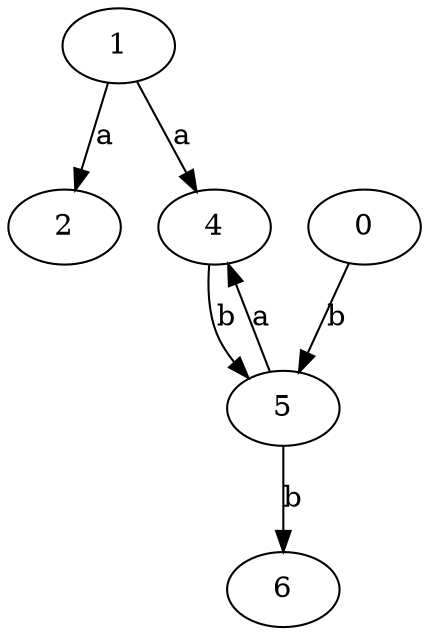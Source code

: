 strict digraph  {
2;
4;
0;
5;
1;
6;
4 -> 5  [label=b];
0 -> 5  [label=b];
5 -> 4  [label=a];
5 -> 6  [label=b];
1 -> 2  [label=a];
1 -> 4  [label=a];
}
